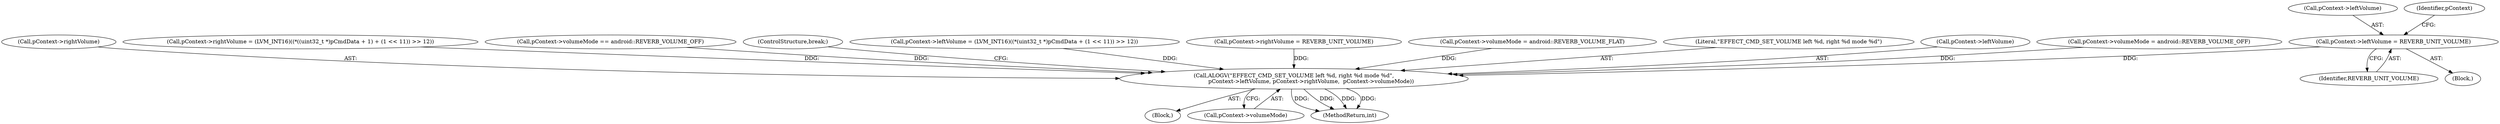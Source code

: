 digraph "0_Android_9e29523b9537983b4c4b205ff868d0b3bca0383b_0@pointer" {
"1000649" [label="(Call,pContext->leftVolume = REVERB_UNIT_VOLUME)"];
"1000664" [label="(Call,ALOGV(\"EFFECT_CMD_SET_VOLUME left %d, right %d mode %d\",\n                    pContext->leftVolume, pContext->rightVolume,  pContext->volumeMode))"];
"1000653" [label="(Identifier,REVERB_UNIT_VOLUME)"];
"1000669" [label="(Call,pContext->rightVolume)"];
"1000599" [label="(Call,pContext->rightVolume = (LVM_INT16)((*((uint32_t *)pCmdData + 1) + (1 << 11)) >> 12))"];
"1000636" [label="(Call,pContext->volumeMode == android::REVERB_VOLUME_OFF)"];
"1000664" [label="(Call,ALOGV(\"EFFECT_CMD_SET_VOLUME left %d, right %d mode %d\",\n                    pContext->leftVolume, pContext->rightVolume,  pContext->volumeMode))"];
"1000138" [label="(Block,)"];
"1000675" [label="(ControlStructure,break;)"];
"1000672" [label="(Call,pContext->volumeMode)"];
"1000583" [label="(Call,pContext->leftVolume = (LVM_INT16)((*(uint32_t *)pCmdData + (1 << 11)) >> 12))"];
"1000650" [label="(Call,pContext->leftVolume)"];
"1000654" [label="(Call,pContext->rightVolume = REVERB_UNIT_VOLUME)"];
"1000656" [label="(Identifier,pContext)"];
"1000642" [label="(Call,pContext->volumeMode = android::REVERB_VOLUME_FLAT)"];
"1000665" [label="(Literal,\"EFFECT_CMD_SET_VOLUME left %d, right %d mode %d\")"];
"1000666" [label="(Call,pContext->leftVolume)"];
"1000649" [label="(Call,pContext->leftVolume = REVERB_UNIT_VOLUME)"];
"1000648" [label="(Block,)"];
"1000688" [label="(MethodReturn,int)"];
"1000659" [label="(Call,pContext->volumeMode = android::REVERB_VOLUME_OFF)"];
"1000649" -> "1000648"  [label="AST: "];
"1000649" -> "1000653"  [label="CFG: "];
"1000650" -> "1000649"  [label="AST: "];
"1000653" -> "1000649"  [label="AST: "];
"1000656" -> "1000649"  [label="CFG: "];
"1000649" -> "1000664"  [label="DDG: "];
"1000664" -> "1000138"  [label="AST: "];
"1000664" -> "1000672"  [label="CFG: "];
"1000665" -> "1000664"  [label="AST: "];
"1000666" -> "1000664"  [label="AST: "];
"1000669" -> "1000664"  [label="AST: "];
"1000672" -> "1000664"  [label="AST: "];
"1000675" -> "1000664"  [label="CFG: "];
"1000664" -> "1000688"  [label="DDG: "];
"1000664" -> "1000688"  [label="DDG: "];
"1000664" -> "1000688"  [label="DDG: "];
"1000664" -> "1000688"  [label="DDG: "];
"1000583" -> "1000664"  [label="DDG: "];
"1000654" -> "1000664"  [label="DDG: "];
"1000599" -> "1000664"  [label="DDG: "];
"1000642" -> "1000664"  [label="DDG: "];
"1000659" -> "1000664"  [label="DDG: "];
"1000636" -> "1000664"  [label="DDG: "];
}
